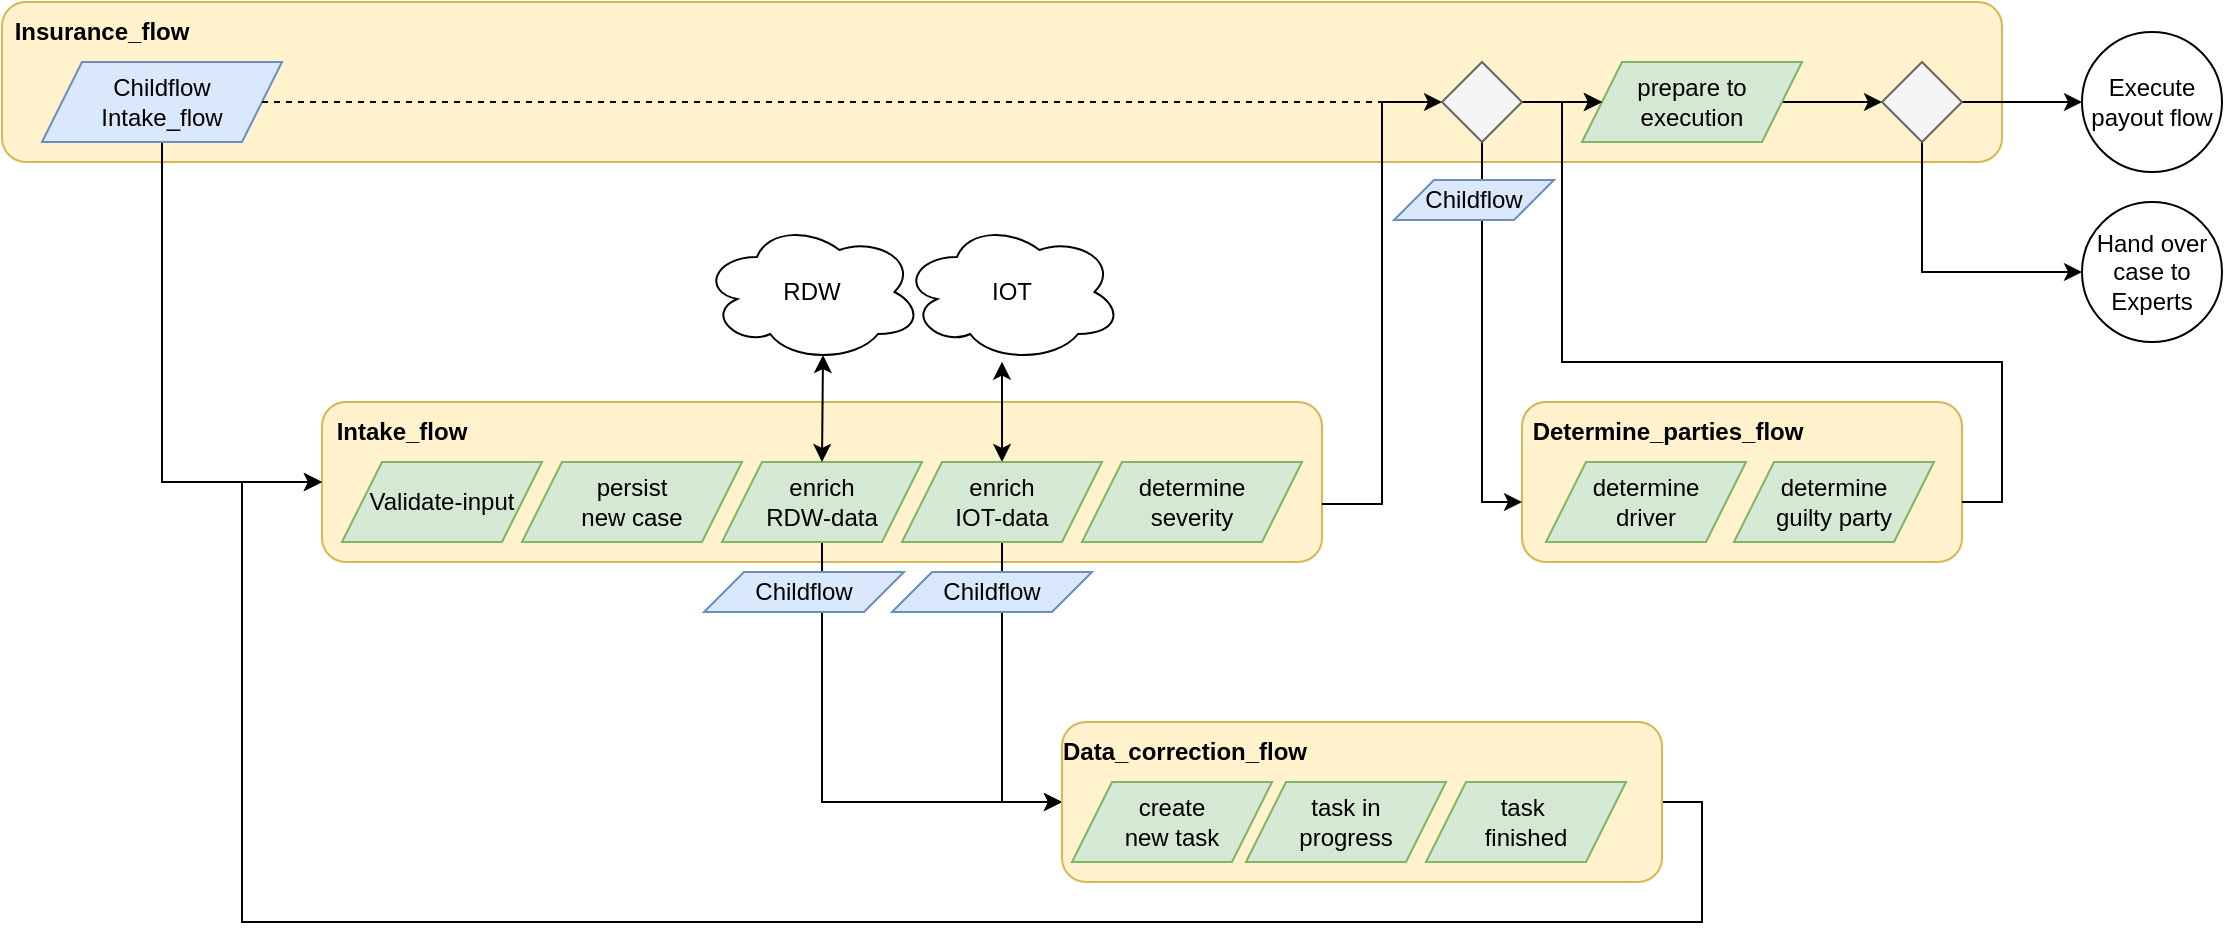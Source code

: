<mxfile version="22.0.3" type="device">
  <diagram id="prtHgNgQTEPvFCAcTncT" name="Page-1">
    <mxGraphModel dx="1392" dy="2011" grid="1" gridSize="10" guides="1" tooltips="1" connect="1" arrows="1" fold="1" page="1" pageScale="1" pageWidth="827" pageHeight="1169" math="0" shadow="0">
      <root>
        <mxCell id="0" />
        <mxCell id="1" parent="0" />
        <mxCell id="bT0aJn8S0_L-WUXQSwk8-2" value="RDW" style="ellipse;shape=cloud;whiteSpace=wrap;html=1;" parent="1" vertex="1">
          <mxGeometry x="430" y="-90" width="110" height="70" as="geometry" />
        </mxCell>
        <mxCell id="dNxyNK7c78bLwvsdeMH5-32" value="Execute payout flow" style="ellipse;whiteSpace=wrap;html=1;" parent="1" vertex="1">
          <mxGeometry x="1120" y="-185" width="70" height="70" as="geometry" />
        </mxCell>
        <mxCell id="bT0aJn8S0_L-WUXQSwk8-31" value="Hand over case to Experts" style="ellipse;whiteSpace=wrap;html=1;" parent="1" vertex="1">
          <mxGeometry x="1120" y="-100" width="70" height="70" as="geometry" />
        </mxCell>
        <mxCell id="LE18FVDjP6FZUMCErXCb-1" value="" style="rounded=1;whiteSpace=wrap;html=1;fillColor=#fff2cc;strokeColor=#d6b656;" vertex="1" parent="1">
          <mxGeometry x="240" width="500" height="80" as="geometry" />
        </mxCell>
        <mxCell id="LE18FVDjP6FZUMCErXCb-2" value="Intake_flow" style="text;html=1;strokeColor=none;fillColor=none;align=center;verticalAlign=middle;whiteSpace=wrap;rounded=0;fontStyle=1" vertex="1" parent="1">
          <mxGeometry x="240" width="80" height="30" as="geometry" />
        </mxCell>
        <mxCell id="LE18FVDjP6FZUMCErXCb-3" value="Validate-input" style="shape=parallelogram;perimeter=parallelogramPerimeter;whiteSpace=wrap;html=1;fixedSize=1;fillColor=#d5e8d4;strokeColor=#82b366;" vertex="1" parent="1">
          <mxGeometry x="250" y="30" width="100" height="40" as="geometry" />
        </mxCell>
        <mxCell id="LE18FVDjP6FZUMCErXCb-42" style="edgeStyle=orthogonalEdgeStyle;rounded=0;orthogonalLoop=1;jettySize=auto;html=1;exitX=0.5;exitY=1;exitDx=0;exitDy=0;entryX=0;entryY=0.5;entryDx=0;entryDy=0;" edge="1" parent="1" source="LE18FVDjP6FZUMCErXCb-4" target="LE18FVDjP6FZUMCErXCb-16">
          <mxGeometry relative="1" as="geometry" />
        </mxCell>
        <mxCell id="LE18FVDjP6FZUMCErXCb-4" value="enrich&lt;br&gt;RDW-data" style="shape=parallelogram;perimeter=parallelogramPerimeter;whiteSpace=wrap;html=1;fixedSize=1;fillColor=#d5e8d4;strokeColor=#82b366;" vertex="1" parent="1">
          <mxGeometry x="440" y="30" width="100" height="40" as="geometry" />
        </mxCell>
        <mxCell id="LE18FVDjP6FZUMCErXCb-5" value="create new insurance case" style="shape=parallelogram;perimeter=parallelogramPerimeter;whiteSpace=wrap;html=1;fixedSize=1;fillColor=#d5e8d4;strokeColor=#82b366;" vertex="1" parent="1">
          <mxGeometry x="920" y="20" width="110" height="40" as="geometry" />
        </mxCell>
        <mxCell id="LE18FVDjP6FZUMCErXCb-9" value="" style="edgeStyle=orthogonalEdgeStyle;rounded=0;orthogonalLoop=1;jettySize=auto;html=1;startArrow=classic;startFill=1;" edge="1" parent="1" source="LE18FVDjP6FZUMCErXCb-6" target="LE18FVDjP6FZUMCErXCb-8">
          <mxGeometry relative="1" as="geometry">
            <Array as="points">
              <mxPoint x="580" y="10" />
              <mxPoint x="580" y="10" />
            </Array>
          </mxGeometry>
        </mxCell>
        <mxCell id="LE18FVDjP6FZUMCErXCb-43" style="edgeStyle=orthogonalEdgeStyle;rounded=0;orthogonalLoop=1;jettySize=auto;html=1;exitX=0.5;exitY=1;exitDx=0;exitDy=0;entryX=0;entryY=0.5;entryDx=0;entryDy=0;" edge="1" parent="1" source="LE18FVDjP6FZUMCErXCb-6" target="LE18FVDjP6FZUMCErXCb-16">
          <mxGeometry relative="1" as="geometry">
            <mxPoint x="600" y="200" as="targetPoint" />
            <Array as="points">
              <mxPoint x="580" y="200" />
            </Array>
          </mxGeometry>
        </mxCell>
        <mxCell id="LE18FVDjP6FZUMCErXCb-6" value="enrich&lt;br&gt;IOT-data" style="shape=parallelogram;perimeter=parallelogramPerimeter;whiteSpace=wrap;html=1;fixedSize=1;fillColor=#d5e8d4;strokeColor=#82b366;" vertex="1" parent="1">
          <mxGeometry x="530" y="30" width="100" height="40" as="geometry" />
        </mxCell>
        <mxCell id="LE18FVDjP6FZUMCErXCb-7" value="" style="endArrow=classic;startArrow=classic;html=1;rounded=0;exitX=0.5;exitY=0;exitDx=0;exitDy=0;entryX=0.55;entryY=0.95;entryDx=0;entryDy=0;entryPerimeter=0;" edge="1" parent="1" source="LE18FVDjP6FZUMCErXCb-4" target="bT0aJn8S0_L-WUXQSwk8-2">
          <mxGeometry width="50" height="50" relative="1" as="geometry">
            <mxPoint x="680" y="280" as="sourcePoint" />
            <mxPoint x="730" y="230" as="targetPoint" />
          </mxGeometry>
        </mxCell>
        <mxCell id="LE18FVDjP6FZUMCErXCb-8" value="IOT" style="ellipse;shape=cloud;whiteSpace=wrap;html=1;" vertex="1" parent="1">
          <mxGeometry x="530" y="-90" width="110" height="70" as="geometry" />
        </mxCell>
        <mxCell id="LE18FVDjP6FZUMCErXCb-10" value="" style="rounded=1;whiteSpace=wrap;html=1;fillColor=#fff2cc;strokeColor=#d6b656;" vertex="1" parent="1">
          <mxGeometry x="80" y="-200" width="1000" height="80" as="geometry" />
        </mxCell>
        <mxCell id="LE18FVDjP6FZUMCErXCb-11" value="Insurance_flow" style="text;html=1;strokeColor=none;fillColor=none;align=center;verticalAlign=middle;whiteSpace=wrap;rounded=0;fontStyle=1" vertex="1" parent="1">
          <mxGeometry x="100" y="-200" width="60" height="30" as="geometry" />
        </mxCell>
        <mxCell id="LE18FVDjP6FZUMCErXCb-14" value="" style="edgeStyle=orthogonalEdgeStyle;rounded=0;orthogonalLoop=1;jettySize=auto;html=1;entryX=0;entryY=0.5;entryDx=0;entryDy=0;" edge="1" parent="1" source="LE18FVDjP6FZUMCErXCb-12" target="LE18FVDjP6FZUMCErXCb-1">
          <mxGeometry relative="1" as="geometry">
            <mxPoint x="120" y="30" as="targetPoint" />
            <Array as="points">
              <mxPoint x="160" y="40" />
            </Array>
          </mxGeometry>
        </mxCell>
        <mxCell id="LE18FVDjP6FZUMCErXCb-12" value="Childflow&lt;br&gt;Intake_flow" style="shape=parallelogram;perimeter=parallelogramPerimeter;whiteSpace=wrap;html=1;fixedSize=1;fillColor=#dae8fc;strokeColor=#6c8ebf;" vertex="1" parent="1">
          <mxGeometry x="100" y="-170" width="120" height="40" as="geometry" />
        </mxCell>
        <mxCell id="LE18FVDjP6FZUMCErXCb-15" value="" style="rounded=1;whiteSpace=wrap;html=1;fillColor=#fff2cc;strokeColor=#d6b656;" vertex="1" parent="1">
          <mxGeometry x="840" width="220" height="80" as="geometry" />
        </mxCell>
        <mxCell id="LE18FVDjP6FZUMCErXCb-41" style="edgeStyle=orthogonalEdgeStyle;rounded=0;orthogonalLoop=1;jettySize=auto;html=1;exitX=1;exitY=0.5;exitDx=0;exitDy=0;entryX=0;entryY=0.5;entryDx=0;entryDy=0;" edge="1" parent="1" source="LE18FVDjP6FZUMCErXCb-16" target="LE18FVDjP6FZUMCErXCb-1">
          <mxGeometry relative="1" as="geometry">
            <mxPoint x="130" y="100" as="targetPoint" />
            <Array as="points">
              <mxPoint x="930" y="200" />
              <mxPoint x="930" y="260" />
              <mxPoint x="200" y="260" />
              <mxPoint x="200" y="40" />
            </Array>
          </mxGeometry>
        </mxCell>
        <mxCell id="LE18FVDjP6FZUMCErXCb-16" value="" style="rounded=1;whiteSpace=wrap;html=1;fillColor=#fff2cc;strokeColor=#d6b656;" vertex="1" parent="1">
          <mxGeometry x="610" y="160" width="300" height="80" as="geometry" />
        </mxCell>
        <mxCell id="LE18FVDjP6FZUMCErXCb-21" style="edgeStyle=orthogonalEdgeStyle;rounded=0;orthogonalLoop=1;jettySize=auto;html=1;exitX=1;exitY=0.638;exitDx=0;exitDy=0;entryX=0;entryY=0.5;entryDx=0;entryDy=0;exitPerimeter=0;" edge="1" parent="1" source="LE18FVDjP6FZUMCErXCb-1" target="LE18FVDjP6FZUMCErXCb-20">
          <mxGeometry relative="1" as="geometry" />
        </mxCell>
        <mxCell id="LE18FVDjP6FZUMCErXCb-17" value="determine&lt;br&gt;severity" style="shape=parallelogram;perimeter=parallelogramPerimeter;whiteSpace=wrap;html=1;fixedSize=1;fillColor=#d5e8d4;strokeColor=#82b366;" vertex="1" parent="1">
          <mxGeometry x="620" y="30" width="110" height="40" as="geometry" />
        </mxCell>
        <mxCell id="LE18FVDjP6FZUMCErXCb-34" style="edgeStyle=orthogonalEdgeStyle;rounded=0;orthogonalLoop=1;jettySize=auto;html=1;exitX=1;exitY=0.5;exitDx=0;exitDy=0;entryX=0;entryY=0.5;entryDx=0;entryDy=0;" edge="1" parent="1" source="LE18FVDjP6FZUMCErXCb-19" target="LE18FVDjP6FZUMCErXCb-32">
          <mxGeometry relative="1" as="geometry" />
        </mxCell>
        <mxCell id="LE18FVDjP6FZUMCErXCb-19" value="prepare to&lt;br&gt;execution" style="shape=parallelogram;perimeter=parallelogramPerimeter;whiteSpace=wrap;html=1;fixedSize=1;fillColor=#d5e8d4;strokeColor=#82b366;" vertex="1" parent="1">
          <mxGeometry x="870" y="-170" width="110" height="40" as="geometry" />
        </mxCell>
        <mxCell id="LE18FVDjP6FZUMCErXCb-22" style="edgeStyle=orthogonalEdgeStyle;rounded=0;orthogonalLoop=1;jettySize=auto;html=1;exitX=1;exitY=0.5;exitDx=0;exitDy=0;entryX=0;entryY=0.5;entryDx=0;entryDy=0;" edge="1" parent="1" source="LE18FVDjP6FZUMCErXCb-20" target="LE18FVDjP6FZUMCErXCb-19">
          <mxGeometry relative="1" as="geometry" />
        </mxCell>
        <mxCell id="LE18FVDjP6FZUMCErXCb-24" style="edgeStyle=orthogonalEdgeStyle;rounded=0;orthogonalLoop=1;jettySize=auto;html=1;exitX=0.5;exitY=1;exitDx=0;exitDy=0;entryX=0;entryY=0.613;entryDx=0;entryDy=0;entryPerimeter=0;" edge="1" parent="1" source="LE18FVDjP6FZUMCErXCb-20" target="LE18FVDjP6FZUMCErXCb-15">
          <mxGeometry relative="1" as="geometry">
            <Array as="points">
              <mxPoint x="820" y="50" />
            </Array>
          </mxGeometry>
        </mxCell>
        <mxCell id="LE18FVDjP6FZUMCErXCb-20" value="" style="rhombus;whiteSpace=wrap;html=1;fillColor=#f5f5f5;strokeColor=#666666;fontColor=#333333;" vertex="1" parent="1">
          <mxGeometry x="800" y="-170" width="40" height="40" as="geometry" />
        </mxCell>
        <mxCell id="LE18FVDjP6FZUMCErXCb-23" value="determine&lt;br&gt;driver" style="shape=parallelogram;perimeter=parallelogramPerimeter;whiteSpace=wrap;html=1;fixedSize=1;fillColor=#d5e8d4;strokeColor=#82b366;" vertex="1" parent="1">
          <mxGeometry x="852" y="30" width="100" height="40" as="geometry" />
        </mxCell>
        <mxCell id="LE18FVDjP6FZUMCErXCb-25" value="persist &lt;br&gt;new case" style="shape=parallelogram;perimeter=parallelogramPerimeter;whiteSpace=wrap;html=1;fixedSize=1;fillColor=#d5e8d4;strokeColor=#82b366;" vertex="1" parent="1">
          <mxGeometry x="340" y="30" width="110" height="40" as="geometry" />
        </mxCell>
        <mxCell id="LE18FVDjP6FZUMCErXCb-31" style="edgeStyle=orthogonalEdgeStyle;rounded=0;orthogonalLoop=1;jettySize=auto;html=1;entryX=0;entryY=0.5;entryDx=0;entryDy=0;" edge="1" parent="1" target="LE18FVDjP6FZUMCErXCb-19">
          <mxGeometry relative="1" as="geometry">
            <mxPoint x="1090" y="50" as="targetPoint" />
            <mxPoint x="1060" y="50" as="sourcePoint" />
            <Array as="points">
              <mxPoint x="1080" y="50" />
              <mxPoint x="1080" y="-20" />
              <mxPoint x="860" y="-20" />
              <mxPoint x="860" y="-150" />
            </Array>
          </mxGeometry>
        </mxCell>
        <mxCell id="LE18FVDjP6FZUMCErXCb-30" value="determine&lt;br&gt;guilty party" style="shape=parallelogram;perimeter=parallelogramPerimeter;whiteSpace=wrap;html=1;fixedSize=1;fillColor=#d5e8d4;strokeColor=#82b366;" vertex="1" parent="1">
          <mxGeometry x="946" y="30" width="100" height="40" as="geometry" />
        </mxCell>
        <mxCell id="LE18FVDjP6FZUMCErXCb-35" style="edgeStyle=orthogonalEdgeStyle;rounded=0;orthogonalLoop=1;jettySize=auto;html=1;exitX=0.5;exitY=1;exitDx=0;exitDy=0;entryX=0;entryY=0.5;entryDx=0;entryDy=0;" edge="1" parent="1" source="LE18FVDjP6FZUMCErXCb-32" target="bT0aJn8S0_L-WUXQSwk8-31">
          <mxGeometry relative="1" as="geometry" />
        </mxCell>
        <mxCell id="LE18FVDjP6FZUMCErXCb-36" style="edgeStyle=orthogonalEdgeStyle;rounded=0;orthogonalLoop=1;jettySize=auto;html=1;exitX=1;exitY=0.5;exitDx=0;exitDy=0;entryX=0;entryY=0.5;entryDx=0;entryDy=0;" edge="1" parent="1" source="LE18FVDjP6FZUMCErXCb-32" target="dNxyNK7c78bLwvsdeMH5-32">
          <mxGeometry relative="1" as="geometry" />
        </mxCell>
        <mxCell id="LE18FVDjP6FZUMCErXCb-32" value="" style="rhombus;whiteSpace=wrap;html=1;fillColor=#f5f5f5;fontColor=#333333;strokeColor=#666666;" vertex="1" parent="1">
          <mxGeometry x="1020" y="-170" width="40" height="40" as="geometry" />
        </mxCell>
        <mxCell id="LE18FVDjP6FZUMCErXCb-37" value="create &lt;br&gt;new task" style="shape=parallelogram;perimeter=parallelogramPerimeter;whiteSpace=wrap;html=1;fixedSize=1;fillColor=#d5e8d4;strokeColor=#82b366;" vertex="1" parent="1">
          <mxGeometry x="615" y="190" width="100" height="40" as="geometry" />
        </mxCell>
        <mxCell id="LE18FVDjP6FZUMCErXCb-38" value="task in&lt;br&gt;progress" style="shape=parallelogram;perimeter=parallelogramPerimeter;whiteSpace=wrap;html=1;fixedSize=1;fillColor=#d5e8d4;strokeColor=#82b366;" vertex="1" parent="1">
          <mxGeometry x="702" y="190" width="100" height="40" as="geometry" />
        </mxCell>
        <mxCell id="LE18FVDjP6FZUMCErXCb-39" value="task&amp;nbsp;&lt;br&gt;finished" style="shape=parallelogram;perimeter=parallelogramPerimeter;whiteSpace=wrap;html=1;fixedSize=1;fillColor=#d5e8d4;strokeColor=#82b366;" vertex="1" parent="1">
          <mxGeometry x="792" y="190" width="100" height="40" as="geometry" />
        </mxCell>
        <mxCell id="LE18FVDjP6FZUMCErXCb-40" value="Determine_parties_flow" style="text;html=1;strokeColor=none;fillColor=none;align=center;verticalAlign=middle;whiteSpace=wrap;rounded=0;fontStyle=1" vertex="1" parent="1">
          <mxGeometry x="873" width="80" height="30" as="geometry" />
        </mxCell>
        <mxCell id="LE18FVDjP6FZUMCErXCb-44" value="Data_correction_flow" style="text;html=1;strokeColor=none;fillColor=none;align=center;verticalAlign=middle;whiteSpace=wrap;rounded=0;fontStyle=1" vertex="1" parent="1">
          <mxGeometry x="610" y="160" width="123" height="30" as="geometry" />
        </mxCell>
        <mxCell id="LE18FVDjP6FZUMCErXCb-45" value="Childflow" style="shape=parallelogram;perimeter=parallelogramPerimeter;whiteSpace=wrap;html=1;fixedSize=1;fillColor=#dae8fc;strokeColor=#6c8ebf;" vertex="1" parent="1">
          <mxGeometry x="431" y="85" width="100" height="20" as="geometry" />
        </mxCell>
        <mxCell id="LE18FVDjP6FZUMCErXCb-46" value="Childflow" style="shape=parallelogram;perimeter=parallelogramPerimeter;whiteSpace=wrap;html=1;fixedSize=1;fillColor=#dae8fc;strokeColor=#6c8ebf;" vertex="1" parent="1">
          <mxGeometry x="525" y="85" width="100" height="20" as="geometry" />
        </mxCell>
        <mxCell id="LE18FVDjP6FZUMCErXCb-47" value="Childflow" style="shape=parallelogram;perimeter=parallelogramPerimeter;whiteSpace=wrap;html=1;fixedSize=1;fillColor=#dae8fc;strokeColor=#6c8ebf;" vertex="1" parent="1">
          <mxGeometry x="776" y="-111" width="80" height="20" as="geometry" />
        </mxCell>
        <mxCell id="LE18FVDjP6FZUMCErXCb-49" value="" style="endArrow=none;dashed=1;html=1;rounded=0;exitX=1;exitY=0.5;exitDx=0;exitDy=0;" edge="1" parent="1" source="LE18FVDjP6FZUMCErXCb-12">
          <mxGeometry width="50" height="50" relative="1" as="geometry">
            <mxPoint x="670" y="90" as="sourcePoint" />
            <mxPoint x="770" y="-150" as="targetPoint" />
          </mxGeometry>
        </mxCell>
      </root>
    </mxGraphModel>
  </diagram>
</mxfile>
